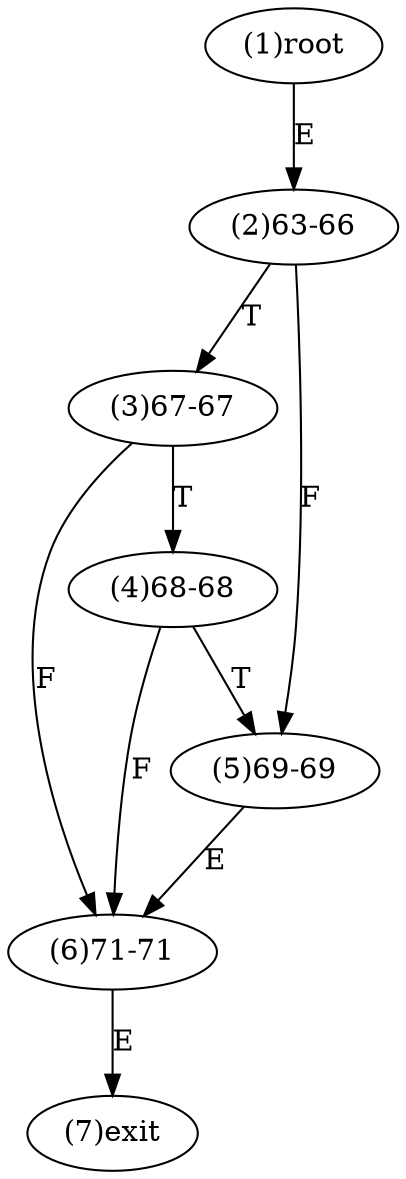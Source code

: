 digraph "" { 
1[ label="(1)root"];
2[ label="(2)63-66"];
3[ label="(3)67-67"];
4[ label="(4)68-68"];
5[ label="(5)69-69"];
6[ label="(6)71-71"];
7[ label="(7)exit"];
1->2[ label="E"];
2->5[ label="F"];
2->3[ label="T"];
3->6[ label="F"];
3->4[ label="T"];
4->6[ label="F"];
4->5[ label="T"];
5->6[ label="E"];
6->7[ label="E"];
}